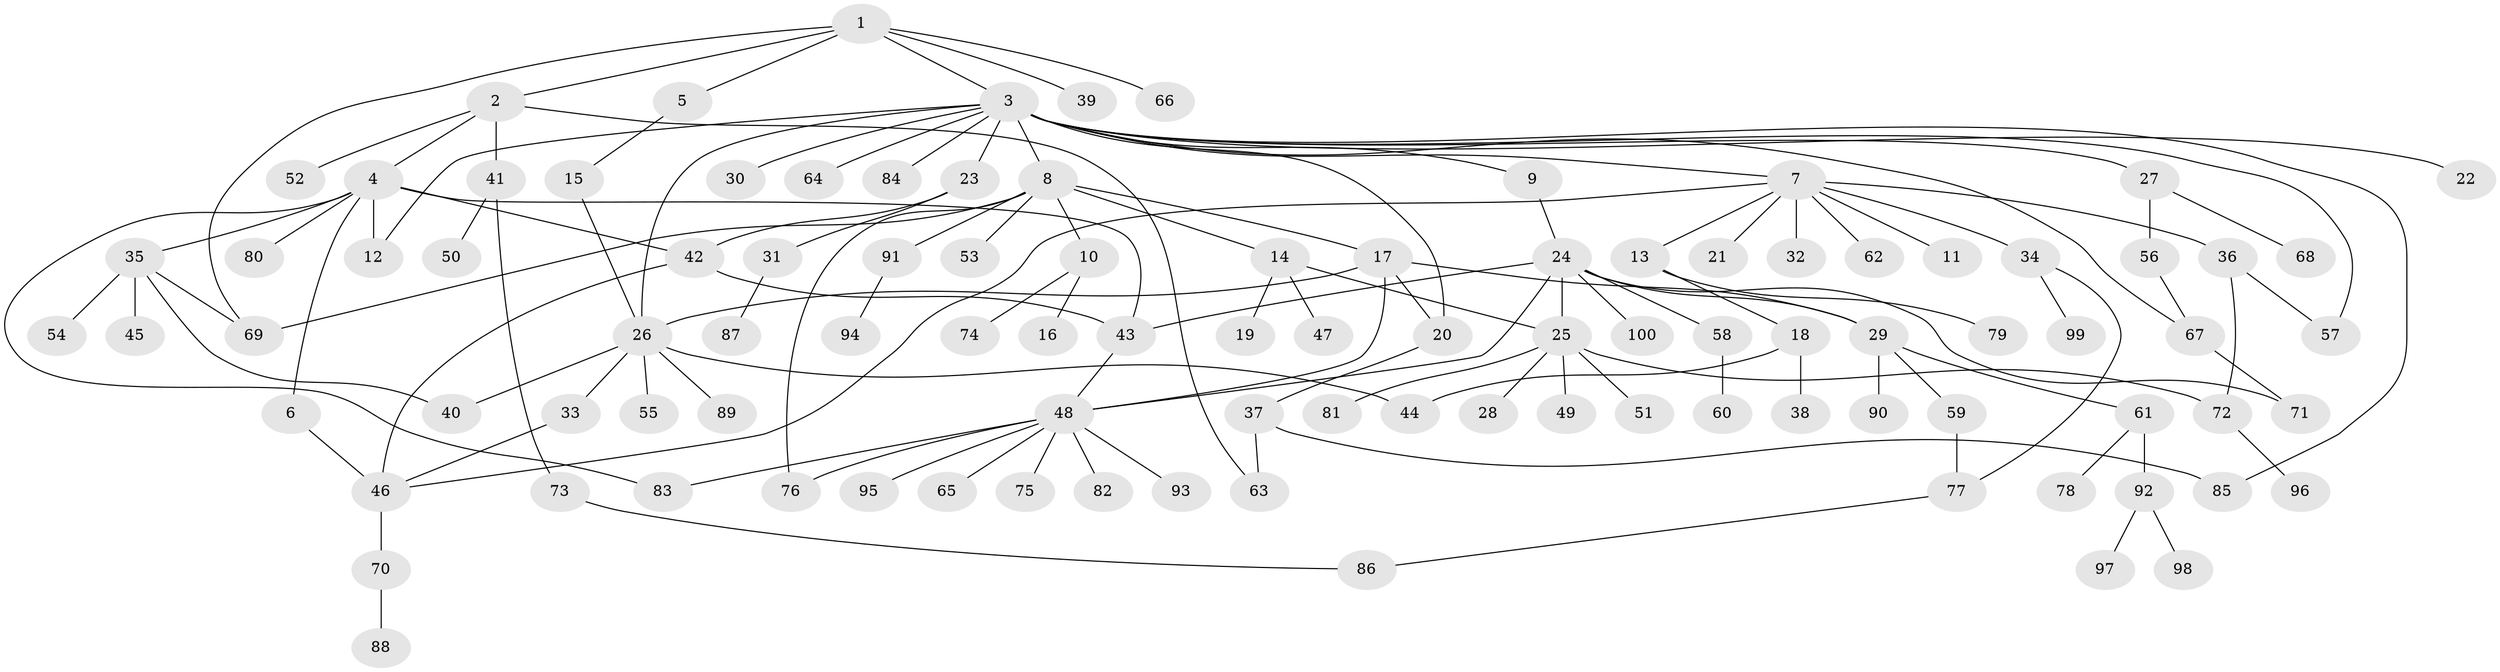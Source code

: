 // Generated by graph-tools (version 1.1) at 2025/11/02/21/25 10:11:08]
// undirected, 100 vertices, 127 edges
graph export_dot {
graph [start="1"]
  node [color=gray90,style=filled];
  1;
  2;
  3;
  4;
  5;
  6;
  7;
  8;
  9;
  10;
  11;
  12;
  13;
  14;
  15;
  16;
  17;
  18;
  19;
  20;
  21;
  22;
  23;
  24;
  25;
  26;
  27;
  28;
  29;
  30;
  31;
  32;
  33;
  34;
  35;
  36;
  37;
  38;
  39;
  40;
  41;
  42;
  43;
  44;
  45;
  46;
  47;
  48;
  49;
  50;
  51;
  52;
  53;
  54;
  55;
  56;
  57;
  58;
  59;
  60;
  61;
  62;
  63;
  64;
  65;
  66;
  67;
  68;
  69;
  70;
  71;
  72;
  73;
  74;
  75;
  76;
  77;
  78;
  79;
  80;
  81;
  82;
  83;
  84;
  85;
  86;
  87;
  88;
  89;
  90;
  91;
  92;
  93;
  94;
  95;
  96;
  97;
  98;
  99;
  100;
  1 -- 2;
  1 -- 3;
  1 -- 5;
  1 -- 39;
  1 -- 66;
  1 -- 69;
  2 -- 4;
  2 -- 41;
  2 -- 52;
  2 -- 63;
  3 -- 7;
  3 -- 8;
  3 -- 9;
  3 -- 12;
  3 -- 20;
  3 -- 22;
  3 -- 23;
  3 -- 26;
  3 -- 27;
  3 -- 30;
  3 -- 57;
  3 -- 64;
  3 -- 67;
  3 -- 84;
  3 -- 85;
  4 -- 6;
  4 -- 12;
  4 -- 35;
  4 -- 42;
  4 -- 43;
  4 -- 80;
  4 -- 83;
  5 -- 15;
  6 -- 46;
  7 -- 11;
  7 -- 13;
  7 -- 21;
  7 -- 32;
  7 -- 34;
  7 -- 36;
  7 -- 46;
  7 -- 62;
  8 -- 10;
  8 -- 14;
  8 -- 17;
  8 -- 53;
  8 -- 69;
  8 -- 76;
  8 -- 91;
  9 -- 24;
  10 -- 16;
  10 -- 74;
  13 -- 18;
  13 -- 79;
  14 -- 19;
  14 -- 25;
  14 -- 47;
  15 -- 26;
  17 -- 20;
  17 -- 26;
  17 -- 29;
  17 -- 48;
  18 -- 38;
  18 -- 44;
  20 -- 37;
  23 -- 31;
  23 -- 42;
  24 -- 25;
  24 -- 29;
  24 -- 43;
  24 -- 48;
  24 -- 58;
  24 -- 71;
  24 -- 100;
  25 -- 28;
  25 -- 49;
  25 -- 51;
  25 -- 72;
  25 -- 81;
  26 -- 33;
  26 -- 40;
  26 -- 44;
  26 -- 55;
  26 -- 89;
  27 -- 56;
  27 -- 68;
  29 -- 59;
  29 -- 61;
  29 -- 90;
  31 -- 87;
  33 -- 46;
  34 -- 77;
  34 -- 99;
  35 -- 40;
  35 -- 45;
  35 -- 54;
  35 -- 69;
  36 -- 57;
  36 -- 72;
  37 -- 63;
  37 -- 85;
  41 -- 50;
  41 -- 73;
  42 -- 43;
  42 -- 46;
  43 -- 48;
  46 -- 70;
  48 -- 65;
  48 -- 75;
  48 -- 76;
  48 -- 82;
  48 -- 83;
  48 -- 93;
  48 -- 95;
  56 -- 67;
  58 -- 60;
  59 -- 77;
  61 -- 78;
  61 -- 92;
  67 -- 71;
  70 -- 88;
  72 -- 96;
  73 -- 86;
  77 -- 86;
  91 -- 94;
  92 -- 97;
  92 -- 98;
}
